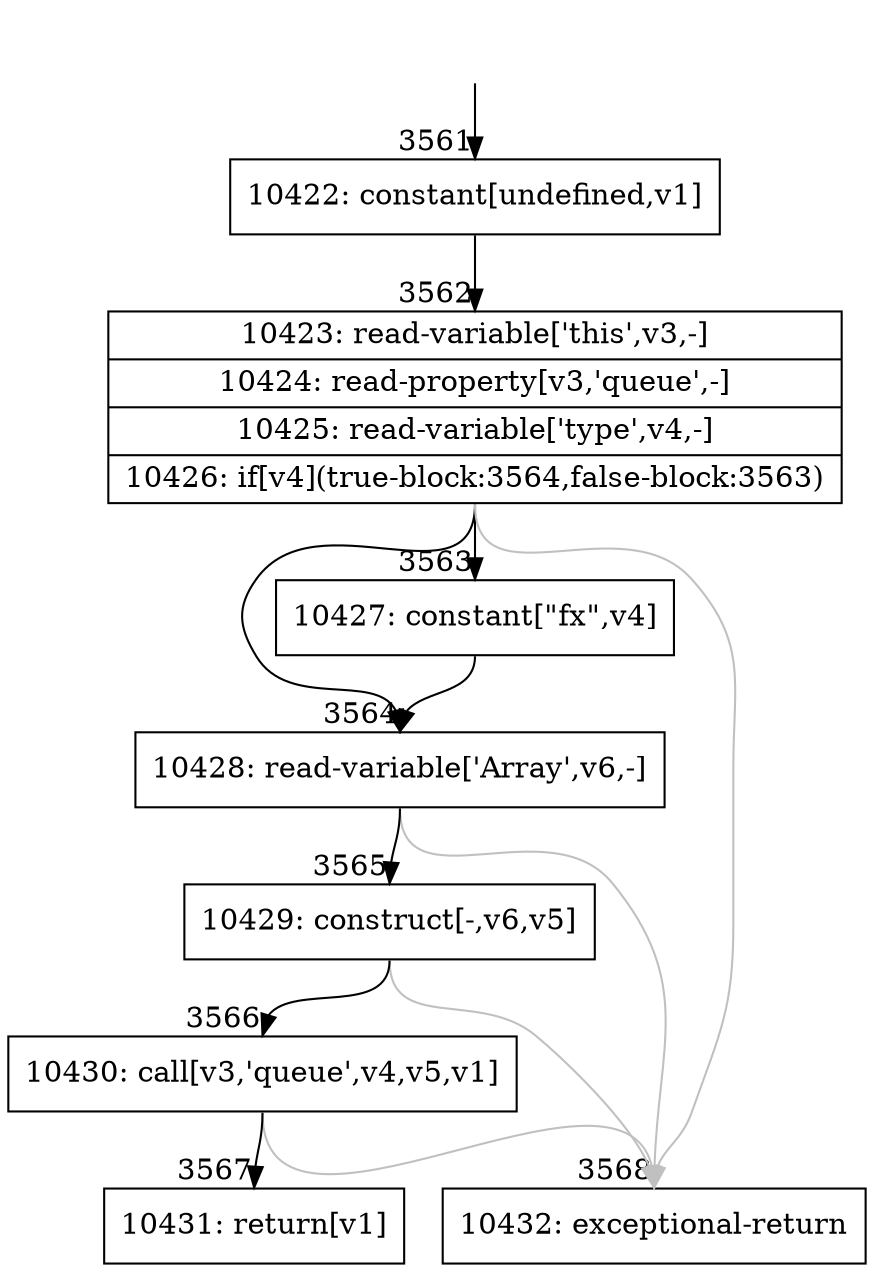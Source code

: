 digraph {
rankdir="TD"
BB_entry239[shape=none,label=""];
BB_entry239 -> BB3561 [tailport=s, headport=n, headlabel="    3561"]
BB3561 [shape=record label="{10422: constant[undefined,v1]}" ] 
BB3561 -> BB3562 [tailport=s, headport=n, headlabel="      3562"]
BB3562 [shape=record label="{10423: read-variable['this',v3,-]|10424: read-property[v3,'queue',-]|10425: read-variable['type',v4,-]|10426: if[v4](true-block:3564,false-block:3563)}" ] 
BB3562 -> BB3564 [tailport=s, headport=n, headlabel="      3564"]
BB3562 -> BB3563 [tailport=s, headport=n, headlabel="      3563"]
BB3562 -> BB3568 [tailport=s, headport=n, color=gray, headlabel="      3568"]
BB3563 [shape=record label="{10427: constant[\"fx\",v4]}" ] 
BB3563 -> BB3564 [tailport=s, headport=n]
BB3564 [shape=record label="{10428: read-variable['Array',v6,-]}" ] 
BB3564 -> BB3565 [tailport=s, headport=n, headlabel="      3565"]
BB3564 -> BB3568 [tailport=s, headport=n, color=gray]
BB3565 [shape=record label="{10429: construct[-,v6,v5]}" ] 
BB3565 -> BB3566 [tailport=s, headport=n, headlabel="      3566"]
BB3565 -> BB3568 [tailport=s, headport=n, color=gray]
BB3566 [shape=record label="{10430: call[v3,'queue',v4,v5,v1]}" ] 
BB3566 -> BB3567 [tailport=s, headport=n, headlabel="      3567"]
BB3566 -> BB3568 [tailport=s, headport=n, color=gray]
BB3567 [shape=record label="{10431: return[v1]}" ] 
BB3568 [shape=record label="{10432: exceptional-return}" ] 
}
